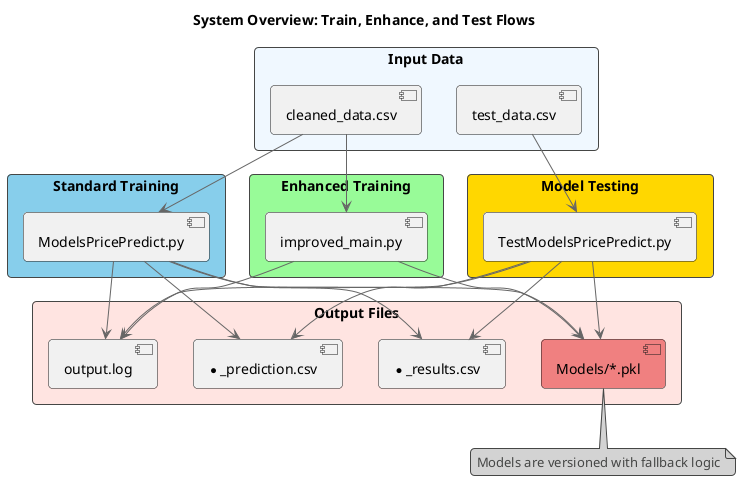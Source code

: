 @startuml "System Overview"

!theme toy
Skinparam sequenceArrowThickness 1
skinparam ParticipantPadding 7
skinparam BoxPadding 10
skinparam actorStyle awesome
skinparam LegendBorderThickness 1
skinparam backgroundColor transparent

skinparam roundCorner 8
skinparam ArrowColor #666666
skinparam ActivityBackgroundColor white
skinparam ActivityBorderColor #666666

title System Overview: Train, Enhance, and Test Flows

rectangle "Input Data" as input #aliceblue {
  [cleaned_data.csv] as traindata
  [test_data.csv] as testdata
}

rectangle "Standard Training" as train #skyblue {
  [ModelsPricePredict.py] as trainscript
}

rectangle "Enhanced Training" as enhance #palegreen {
  [improved_main.py] as enhancedmain
}

rectangle "Model Testing" as test #gold {
  [TestModelsPricePredict.py] as testscript
}

rectangle "Output Files" as output #mistyrose {
  [Models/*.pkl] as models #lightcoral
  [*_results.csv] as results
  [*_prediction.csv] as predictions
  [output.log] as log
}

traindata --> trainscript
traindata --> enhancedmain
testdata --> testscript

trainscript --> models
trainscript --> results
trainscript --> predictions
trainscript --> log

enhancedmain --> models
enhancedmain --> log

testscript --> results
testscript --> predictions
testscript --> log

models <-- testscript

note bottom of models #lightgrey
  Models are versioned with fallback logic
end note
@enduml